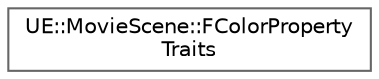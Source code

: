 digraph "Graphical Class Hierarchy"
{
 // INTERACTIVE_SVG=YES
 // LATEX_PDF_SIZE
  bgcolor="transparent";
  edge [fontname=Helvetica,fontsize=10,labelfontname=Helvetica,labelfontsize=10];
  node [fontname=Helvetica,fontsize=10,shape=box,height=0.2,width=0.4];
  rankdir="LR";
  Node0 [id="Node000000",label="UE::MovieScene::FColorProperty\lTraits",height=0.2,width=0.4,color="grey40", fillcolor="white", style="filled",URL="$da/d04/structUE_1_1MovieScene_1_1FColorPropertyTraits.html",tooltip=" "];
}
